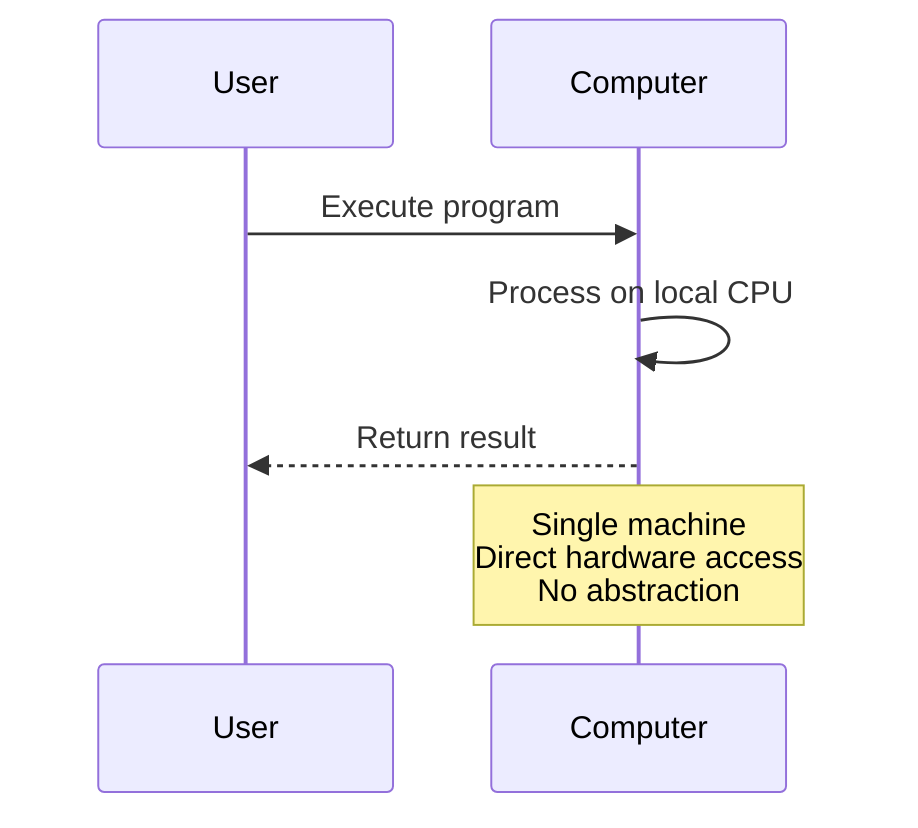 sequenceDiagram
    participant User
    participant Computer

    User->>Computer: Execute program
    Computer->>Computer: Process on local CPU
    Computer-->>User: Return result

    Note over Computer: Single machine<br/>Direct hardware access<br/>No abstraction